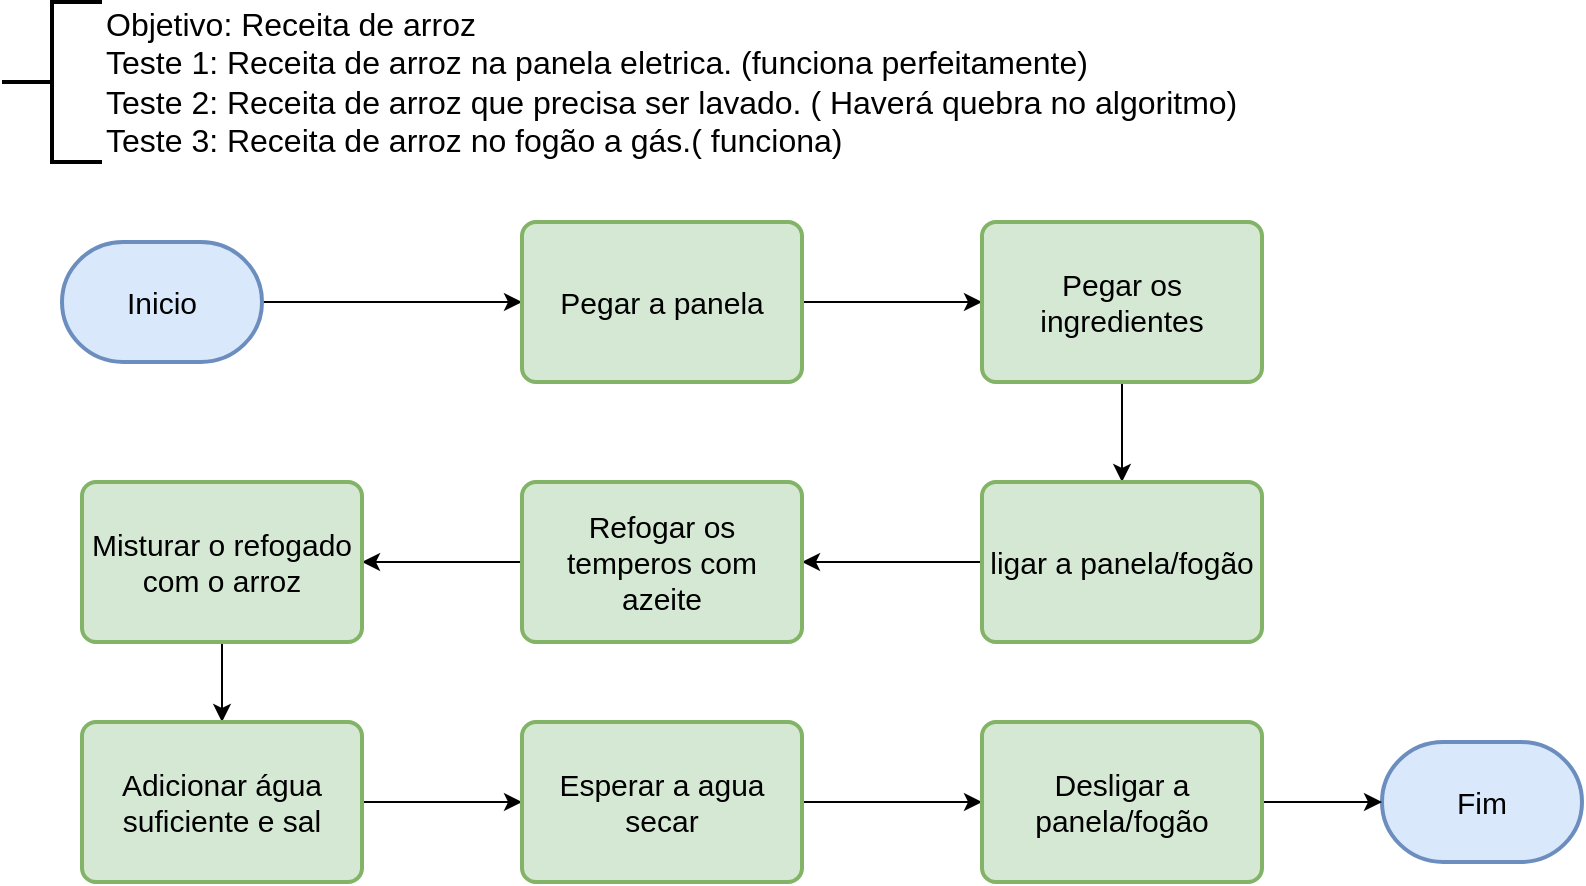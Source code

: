 <mxfile version="14.6.9" type="google"><diagram id="XNfZ9FETzHQ5JyLGDK4I" name="Page-1"><mxGraphModel dx="868" dy="450" grid="1" gridSize="10" guides="1" tooltips="1" connect="1" arrows="1" fold="1" page="1" pageScale="1" pageWidth="827" pageHeight="1169" math="0" shadow="0"><root><mxCell id="0"/><mxCell id="1" parent="0"/><mxCell id="xMdBnVCvjUwrQmB-EE40-1" value="&lt;font style=&quot;font-size: 16px&quot;&gt;Objetivo: Receita de arroz&lt;br&gt;Teste 1: Receita de arroz na panela eletrica. (funciona perfeitamente)&lt;br&gt;Teste 2: Receita de arroz que precisa ser lavado. ( Haverá quebra no algoritmo)&lt;br&gt;Teste 3: Receita de arroz no fogão a gás.( funciona)&lt;br&gt;&lt;/font&gt;" style="strokeWidth=2;html=1;shape=mxgraph.flowchart.annotation_2;align=left;labelPosition=right;pointerEvents=1;" parent="1" vertex="1"><mxGeometry x="10" y="10" width="50" height="80" as="geometry"/></mxCell><mxCell id="xMdBnVCvjUwrQmB-EE40-10" style="edgeStyle=orthogonalEdgeStyle;rounded=0;orthogonalLoop=1;jettySize=auto;html=1;exitX=1;exitY=0.5;exitDx=0;exitDy=0;exitPerimeter=0;entryX=0;entryY=0.5;entryDx=0;entryDy=0;" parent="1" source="xMdBnVCvjUwrQmB-EE40-4" target="xMdBnVCvjUwrQmB-EE40-6" edge="1"><mxGeometry relative="1" as="geometry"/></mxCell><mxCell id="xMdBnVCvjUwrQmB-EE40-4" value="&lt;font style=&quot;font-size: 15px&quot;&gt;Inicio&lt;/font&gt;" style="strokeWidth=2;html=1;shape=mxgraph.flowchart.terminator;whiteSpace=wrap;fillColor=#dae8fc;strokeColor=#6c8ebf;" parent="1" vertex="1"><mxGeometry x="40" y="130" width="100" height="60" as="geometry"/></mxCell><mxCell id="xMdBnVCvjUwrQmB-EE40-5" value="&lt;font style=&quot;font-size: 15px&quot;&gt;Fim&lt;/font&gt;" style="strokeWidth=2;html=1;shape=mxgraph.flowchart.terminator;whiteSpace=wrap;fillColor=#dae8fc;strokeColor=#6c8ebf;" parent="1" vertex="1"><mxGeometry x="700" y="380" width="100" height="60" as="geometry"/></mxCell><mxCell id="xMdBnVCvjUwrQmB-EE40-11" style="edgeStyle=orthogonalEdgeStyle;rounded=0;orthogonalLoop=1;jettySize=auto;html=1;exitX=1;exitY=0.5;exitDx=0;exitDy=0;entryX=0;entryY=0.5;entryDx=0;entryDy=0;" parent="1" source="xMdBnVCvjUwrQmB-EE40-6" target="xMdBnVCvjUwrQmB-EE40-7" edge="1"><mxGeometry relative="1" as="geometry"/></mxCell><mxCell id="xMdBnVCvjUwrQmB-EE40-6" value="&lt;font style=&quot;font-size: 15px&quot;&gt;Pegar a panela&lt;/font&gt;" style="rounded=1;whiteSpace=wrap;html=1;absoluteArcSize=1;arcSize=14;strokeWidth=2;fillColor=#d5e8d4;strokeColor=#82b366;" parent="1" vertex="1"><mxGeometry x="270" y="120" width="140" height="80" as="geometry"/></mxCell><mxCell id="xMdBnVCvjUwrQmB-EE40-12" style="edgeStyle=orthogonalEdgeStyle;rounded=0;orthogonalLoop=1;jettySize=auto;html=1;exitX=0.5;exitY=1;exitDx=0;exitDy=0;entryX=0.5;entryY=0;entryDx=0;entryDy=0;" parent="1" source="xMdBnVCvjUwrQmB-EE40-7" target="xMdBnVCvjUwrQmB-EE40-8" edge="1"><mxGeometry relative="1" as="geometry"/></mxCell><mxCell id="xMdBnVCvjUwrQmB-EE40-7" value="&lt;font style=&quot;font-size: 15px&quot;&gt;Pegar os ingredientes&lt;/font&gt;" style="rounded=1;whiteSpace=wrap;html=1;absoluteArcSize=1;arcSize=14;strokeWidth=2;fillColor=#d5e8d4;strokeColor=#82b366;" parent="1" vertex="1"><mxGeometry x="500" y="120" width="140" height="80" as="geometry"/></mxCell><mxCell id="xMdBnVCvjUwrQmB-EE40-13" style="edgeStyle=orthogonalEdgeStyle;rounded=0;orthogonalLoop=1;jettySize=auto;html=1;exitX=0;exitY=0.5;exitDx=0;exitDy=0;entryX=1;entryY=0.5;entryDx=0;entryDy=0;" parent="1" source="xMdBnVCvjUwrQmB-EE40-8" target="xMdBnVCvjUwrQmB-EE40-9" edge="1"><mxGeometry relative="1" as="geometry"/></mxCell><mxCell id="xMdBnVCvjUwrQmB-EE40-8" value="&lt;font style=&quot;font-size: 15px&quot;&gt;ligar a panela/fogão&lt;/font&gt;" style="rounded=1;whiteSpace=wrap;html=1;absoluteArcSize=1;arcSize=14;strokeWidth=2;fillColor=#d5e8d4;strokeColor=#82b366;" parent="1" vertex="1"><mxGeometry x="500" y="250" width="140" height="80" as="geometry"/></mxCell><mxCell id="xMdBnVCvjUwrQmB-EE40-20" style="edgeStyle=orthogonalEdgeStyle;rounded=0;orthogonalLoop=1;jettySize=auto;html=1;exitX=0;exitY=0.5;exitDx=0;exitDy=0;entryX=1;entryY=0.5;entryDx=0;entryDy=0;" parent="1" source="xMdBnVCvjUwrQmB-EE40-9" target="xMdBnVCvjUwrQmB-EE40-16" edge="1"><mxGeometry relative="1" as="geometry"/></mxCell><mxCell id="xMdBnVCvjUwrQmB-EE40-9" value="&lt;font style=&quot;font-size: 15px&quot;&gt;Refogar os temperos com azeite&lt;/font&gt;" style="rounded=1;whiteSpace=wrap;html=1;absoluteArcSize=1;arcSize=14;strokeWidth=2;fillColor=#d5e8d4;strokeColor=#82b366;" parent="1" vertex="1"><mxGeometry x="270" y="250" width="140" height="80" as="geometry"/></mxCell><mxCell id="xMdBnVCvjUwrQmB-EE40-21" style="edgeStyle=orthogonalEdgeStyle;rounded=0;orthogonalLoop=1;jettySize=auto;html=1;exitX=0.5;exitY=1;exitDx=0;exitDy=0;entryX=0.5;entryY=0;entryDx=0;entryDy=0;" parent="1" source="xMdBnVCvjUwrQmB-EE40-16" target="xMdBnVCvjUwrQmB-EE40-17" edge="1"><mxGeometry relative="1" as="geometry"/></mxCell><mxCell id="xMdBnVCvjUwrQmB-EE40-16" value="&lt;font style=&quot;font-size: 15px&quot;&gt;Misturar o refogado com o arroz&lt;/font&gt;" style="rounded=1;whiteSpace=wrap;html=1;absoluteArcSize=1;arcSize=14;strokeWidth=2;fillColor=#d5e8d4;strokeColor=#82b366;" parent="1" vertex="1"><mxGeometry x="50" y="250" width="140" height="80" as="geometry"/></mxCell><mxCell id="xMdBnVCvjUwrQmB-EE40-22" style="edgeStyle=orthogonalEdgeStyle;rounded=0;orthogonalLoop=1;jettySize=auto;html=1;exitX=1;exitY=0.5;exitDx=0;exitDy=0;entryX=0;entryY=0.5;entryDx=0;entryDy=0;" parent="1" source="xMdBnVCvjUwrQmB-EE40-17" target="xMdBnVCvjUwrQmB-EE40-18" edge="1"><mxGeometry relative="1" as="geometry"/></mxCell><mxCell id="xMdBnVCvjUwrQmB-EE40-17" value="&lt;font style=&quot;font-size: 15px&quot;&gt;Adicionar água suficiente e sal&lt;/font&gt;" style="rounded=1;whiteSpace=wrap;html=1;absoluteArcSize=1;arcSize=14;strokeWidth=2;fillColor=#d5e8d4;strokeColor=#82b366;" parent="1" vertex="1"><mxGeometry x="50" y="370" width="140" height="80" as="geometry"/></mxCell><mxCell id="xMdBnVCvjUwrQmB-EE40-23" style="edgeStyle=orthogonalEdgeStyle;rounded=0;orthogonalLoop=1;jettySize=auto;html=1;exitX=1;exitY=0.5;exitDx=0;exitDy=0;entryX=0;entryY=0.5;entryDx=0;entryDy=0;" parent="1" source="xMdBnVCvjUwrQmB-EE40-18" target="xMdBnVCvjUwrQmB-EE40-19" edge="1"><mxGeometry relative="1" as="geometry"/></mxCell><mxCell id="xMdBnVCvjUwrQmB-EE40-18" value="&lt;font style=&quot;font-size: 15px&quot;&gt;Esperar a agua secar&lt;/font&gt;" style="rounded=1;whiteSpace=wrap;html=1;absoluteArcSize=1;arcSize=14;strokeWidth=2;fillColor=#d5e8d4;strokeColor=#82b366;" parent="1" vertex="1"><mxGeometry x="270" y="370" width="140" height="80" as="geometry"/></mxCell><mxCell id="xMdBnVCvjUwrQmB-EE40-24" style="edgeStyle=orthogonalEdgeStyle;rounded=0;orthogonalLoop=1;jettySize=auto;html=1;exitX=1;exitY=0.5;exitDx=0;exitDy=0;entryX=0;entryY=0.5;entryDx=0;entryDy=0;entryPerimeter=0;" parent="1" source="xMdBnVCvjUwrQmB-EE40-19" target="xMdBnVCvjUwrQmB-EE40-5" edge="1"><mxGeometry relative="1" as="geometry"/></mxCell><mxCell id="xMdBnVCvjUwrQmB-EE40-19" value="&lt;font style=&quot;font-size: 15px&quot;&gt;Desligar a panela/fogão&lt;/font&gt;" style="rounded=1;whiteSpace=wrap;html=1;absoluteArcSize=1;arcSize=14;strokeWidth=2;fillColor=#d5e8d4;strokeColor=#82b366;" parent="1" vertex="1"><mxGeometry x="500" y="370" width="140" height="80" as="geometry"/></mxCell></root></mxGraphModel></diagram></mxfile>